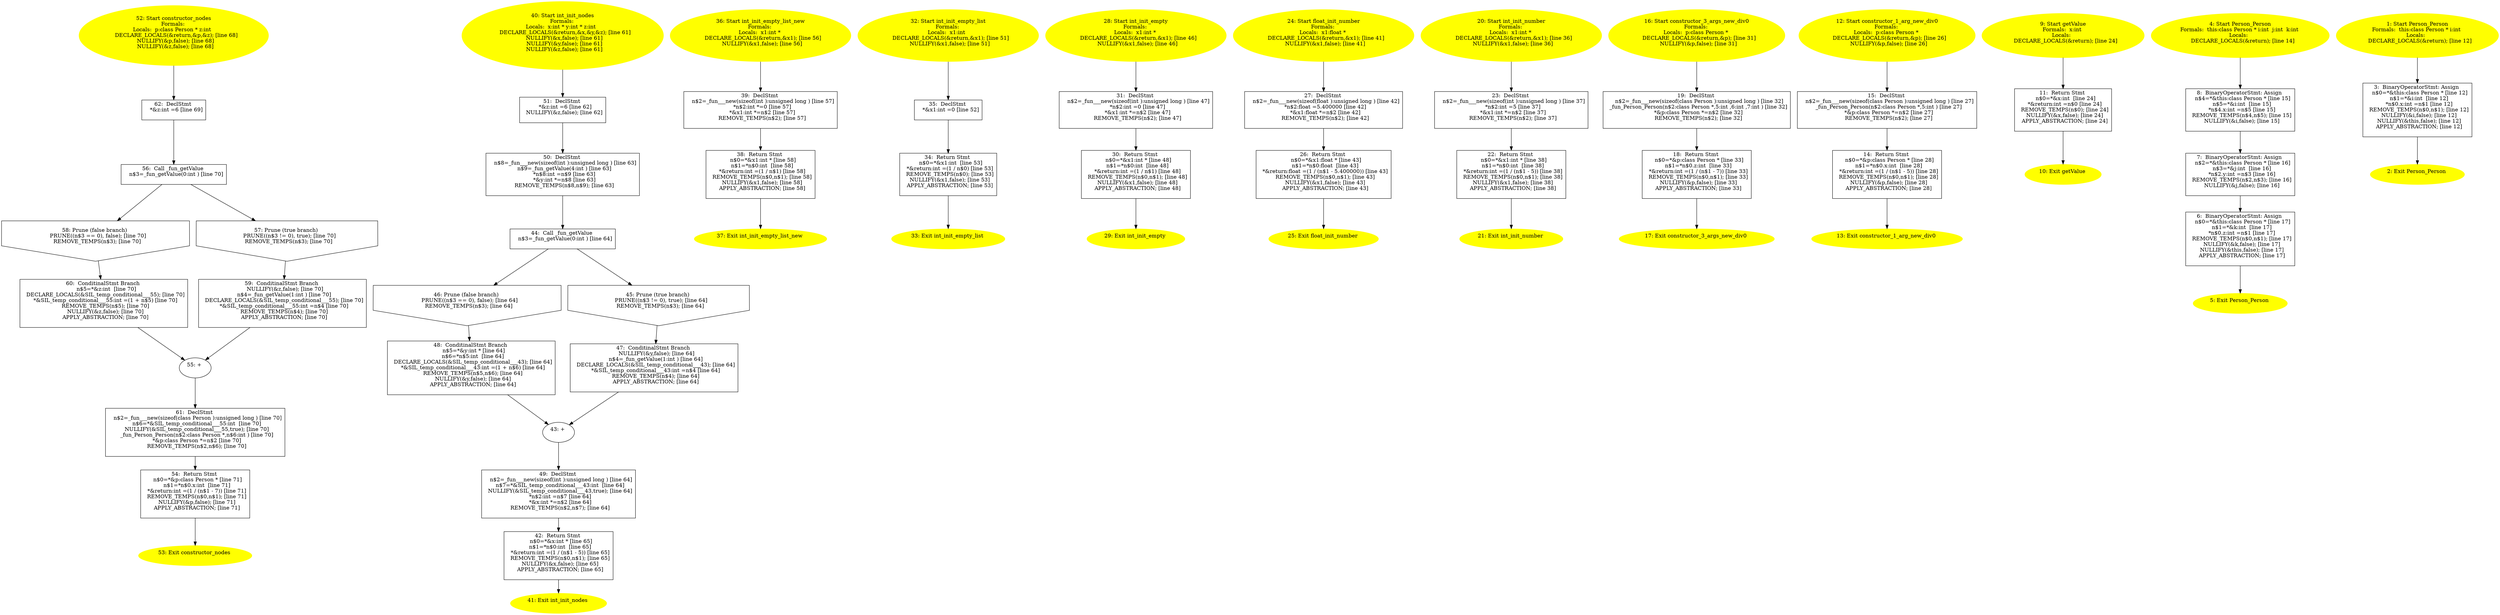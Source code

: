 digraph iCFG {
62 [label="62:  DeclStmt \n   *&z:int =6 [line 69]\n " shape="box"]
	

	 62 -> 56 ;
61 [label="61:  DeclStmt \n   n$2=_fun___new(sizeof(class Person ):unsigned long ) [line 70]\n  n$6=*&SIL_temp_conditional___55:int  [line 70]\n  NULLIFY(&SIL_temp_conditional___55,true); [line 70]\n  _fun_Person_Person(n$2:class Person *,n$6:int ) [line 70]\n  *&p:class Person *=n$2 [line 70]\n  REMOVE_TEMPS(n$2,n$6); [line 70]\n " shape="box"]
	

	 61 -> 54 ;
60 [label="60:  ConditinalStmt Branch \n   n$5=*&z:int  [line 70]\n  DECLARE_LOCALS(&SIL_temp_conditional___55); [line 70]\n  *&SIL_temp_conditional___55:int =(1 + n$5) [line 70]\n  REMOVE_TEMPS(n$5); [line 70]\n  NULLIFY(&z,false); [line 70]\n  APPLY_ABSTRACTION; [line 70]\n " shape="box"]
	

	 60 -> 55 ;
59 [label="59:  ConditinalStmt Branch \n   NULLIFY(&z,false); [line 70]\n  n$4=_fun_getValue(1:int ) [line 70]\n  DECLARE_LOCALS(&SIL_temp_conditional___55); [line 70]\n  *&SIL_temp_conditional___55:int =n$4 [line 70]\n  REMOVE_TEMPS(n$4); [line 70]\n  APPLY_ABSTRACTION; [line 70]\n " shape="box"]
	

	 59 -> 55 ;
58 [label="58: Prune (false branch) \n   PRUNE((n$3 == 0), false); [line 70]\n  REMOVE_TEMPS(n$3); [line 70]\n " shape="invhouse"]
	

	 58 -> 60 ;
57 [label="57: Prune (true branch) \n   PRUNE((n$3 != 0), true); [line 70]\n  REMOVE_TEMPS(n$3); [line 70]\n " shape="invhouse"]
	

	 57 -> 59 ;
56 [label="56:  Call _fun_getValue \n   n$3=_fun_getValue(0:int ) [line 70]\n " shape="box"]
	

	 56 -> 57 ;
	 56 -> 58 ;
55 [label="55: + \n  " ]
	

	 55 -> 61 ;
54 [label="54:  Return Stmt \n   n$0=*&p:class Person * [line 71]\n  n$1=*n$0.x:int  [line 71]\n  *&return:int =(1 / (n$1 - 7)) [line 71]\n  REMOVE_TEMPS(n$0,n$1); [line 71]\n  NULLIFY(&p,false); [line 71]\n  APPLY_ABSTRACTION; [line 71]\n " shape="box"]
	

	 54 -> 53 ;
53 [label="53: Exit constructor_nodes \n  " color=yellow style=filled]
	

52 [label="52: Start constructor_nodes\nFormals: \nLocals:  p:class Person * z:int  \n   DECLARE_LOCALS(&return,&p,&z); [line 68]\n  NULLIFY(&p,false); [line 68]\n  NULLIFY(&z,false); [line 68]\n " color=yellow style=filled]
	

	 52 -> 62 ;
51 [label="51:  DeclStmt \n   *&z:int =6 [line 62]\n  NULLIFY(&z,false); [line 62]\n " shape="box"]
	

	 51 -> 50 ;
50 [label="50:  DeclStmt \n   n$8=_fun___new(sizeof(int ):unsigned long ) [line 63]\n  n$9=_fun_getValue(4:int ) [line 63]\n  *n$8:int =n$9 [line 63]\n  *&y:int *=n$8 [line 63]\n  REMOVE_TEMPS(n$8,n$9); [line 63]\n " shape="box"]
	

	 50 -> 44 ;
49 [label="49:  DeclStmt \n   n$2=_fun___new(sizeof(int ):unsigned long ) [line 64]\n  n$7=*&SIL_temp_conditional___43:int  [line 64]\n  NULLIFY(&SIL_temp_conditional___43,true); [line 64]\n  *n$2:int =n$7 [line 64]\n  *&x:int *=n$2 [line 64]\n  REMOVE_TEMPS(n$2,n$7); [line 64]\n " shape="box"]
	

	 49 -> 42 ;
48 [label="48:  ConditinalStmt Branch \n   n$5=*&y:int * [line 64]\n  n$6=*n$5:int  [line 64]\n  DECLARE_LOCALS(&SIL_temp_conditional___43); [line 64]\n  *&SIL_temp_conditional___43:int =(1 + n$6) [line 64]\n  REMOVE_TEMPS(n$5,n$6); [line 64]\n  NULLIFY(&y,false); [line 64]\n  APPLY_ABSTRACTION; [line 64]\n " shape="box"]
	

	 48 -> 43 ;
47 [label="47:  ConditinalStmt Branch \n   NULLIFY(&y,false); [line 64]\n  n$4=_fun_getValue(1:int ) [line 64]\n  DECLARE_LOCALS(&SIL_temp_conditional___43); [line 64]\n  *&SIL_temp_conditional___43:int =n$4 [line 64]\n  REMOVE_TEMPS(n$4); [line 64]\n  APPLY_ABSTRACTION; [line 64]\n " shape="box"]
	

	 47 -> 43 ;
46 [label="46: Prune (false branch) \n   PRUNE((n$3 == 0), false); [line 64]\n  REMOVE_TEMPS(n$3); [line 64]\n " shape="invhouse"]
	

	 46 -> 48 ;
45 [label="45: Prune (true branch) \n   PRUNE((n$3 != 0), true); [line 64]\n  REMOVE_TEMPS(n$3); [line 64]\n " shape="invhouse"]
	

	 45 -> 47 ;
44 [label="44:  Call _fun_getValue \n   n$3=_fun_getValue(0:int ) [line 64]\n " shape="box"]
	

	 44 -> 45 ;
	 44 -> 46 ;
43 [label="43: + \n  " ]
	

	 43 -> 49 ;
42 [label="42:  Return Stmt \n   n$0=*&x:int * [line 65]\n  n$1=*n$0:int  [line 65]\n  *&return:int =(1 / (n$1 - 5)) [line 65]\n  REMOVE_TEMPS(n$0,n$1); [line 65]\n  NULLIFY(&x,false); [line 65]\n  APPLY_ABSTRACTION; [line 65]\n " shape="box"]
	

	 42 -> 41 ;
41 [label="41: Exit int_init_nodes \n  " color=yellow style=filled]
	

40 [label="40: Start int_init_nodes\nFormals: \nLocals:  x:int * y:int * z:int  \n   DECLARE_LOCALS(&return,&x,&y,&z); [line 61]\n  NULLIFY(&x,false); [line 61]\n  NULLIFY(&y,false); [line 61]\n  NULLIFY(&z,false); [line 61]\n " color=yellow style=filled]
	

	 40 -> 51 ;
39 [label="39:  DeclStmt \n   n$2=_fun___new(sizeof(int ):unsigned long ) [line 57]\n  *n$2:int *=0 [line 57]\n  *&x1:int *=n$2 [line 57]\n  REMOVE_TEMPS(n$2); [line 57]\n " shape="box"]
	

	 39 -> 38 ;
38 [label="38:  Return Stmt \n   n$0=*&x1:int * [line 58]\n  n$1=*n$0:int  [line 58]\n  *&return:int =(1 / n$1) [line 58]\n  REMOVE_TEMPS(n$0,n$1); [line 58]\n  NULLIFY(&x1,false); [line 58]\n  APPLY_ABSTRACTION; [line 58]\n " shape="box"]
	

	 38 -> 37 ;
37 [label="37: Exit int_init_empty_list_new \n  " color=yellow style=filled]
	

36 [label="36: Start int_init_empty_list_new\nFormals: \nLocals:  x1:int * \n   DECLARE_LOCALS(&return,&x1); [line 56]\n  NULLIFY(&x1,false); [line 56]\n " color=yellow style=filled]
	

	 36 -> 39 ;
35 [label="35:  DeclStmt \n   *&x1:int =0 [line 52]\n " shape="box"]
	

	 35 -> 34 ;
34 [label="34:  Return Stmt \n   n$0=*&x1:int  [line 53]\n  *&return:int =(1 / n$0) [line 53]\n  REMOVE_TEMPS(n$0); [line 53]\n  NULLIFY(&x1,false); [line 53]\n  APPLY_ABSTRACTION; [line 53]\n " shape="box"]
	

	 34 -> 33 ;
33 [label="33: Exit int_init_empty_list \n  " color=yellow style=filled]
	

32 [label="32: Start int_init_empty_list\nFormals: \nLocals:  x1:int  \n   DECLARE_LOCALS(&return,&x1); [line 51]\n  NULLIFY(&x1,false); [line 51]\n " color=yellow style=filled]
	

	 32 -> 35 ;
31 [label="31:  DeclStmt \n   n$2=_fun___new(sizeof(int ):unsigned long ) [line 47]\n  *n$2:int =0 [line 47]\n  *&x1:int *=n$2 [line 47]\n  REMOVE_TEMPS(n$2); [line 47]\n " shape="box"]
	

	 31 -> 30 ;
30 [label="30:  Return Stmt \n   n$0=*&x1:int * [line 48]\n  n$1=*n$0:int  [line 48]\n  *&return:int =(1 / n$1) [line 48]\n  REMOVE_TEMPS(n$0,n$1); [line 48]\n  NULLIFY(&x1,false); [line 48]\n  APPLY_ABSTRACTION; [line 48]\n " shape="box"]
	

	 30 -> 29 ;
29 [label="29: Exit int_init_empty \n  " color=yellow style=filled]
	

28 [label="28: Start int_init_empty\nFormals: \nLocals:  x1:int * \n   DECLARE_LOCALS(&return,&x1); [line 46]\n  NULLIFY(&x1,false); [line 46]\n " color=yellow style=filled]
	

	 28 -> 31 ;
27 [label="27:  DeclStmt \n   n$2=_fun___new(sizeof(float ):unsigned long ) [line 42]\n  *n$2:float =5.400000 [line 42]\n  *&x1:float *=n$2 [line 42]\n  REMOVE_TEMPS(n$2); [line 42]\n " shape="box"]
	

	 27 -> 26 ;
26 [label="26:  Return Stmt \n   n$0=*&x1:float * [line 43]\n  n$1=*n$0:float  [line 43]\n  *&return:float =(1 / (n$1 - 5.400000)) [line 43]\n  REMOVE_TEMPS(n$0,n$1); [line 43]\n  NULLIFY(&x1,false); [line 43]\n  APPLY_ABSTRACTION; [line 43]\n " shape="box"]
	

	 26 -> 25 ;
25 [label="25: Exit float_init_number \n  " color=yellow style=filled]
	

24 [label="24: Start float_init_number\nFormals: \nLocals:  x1:float * \n   DECLARE_LOCALS(&return,&x1); [line 41]\n  NULLIFY(&x1,false); [line 41]\n " color=yellow style=filled]
	

	 24 -> 27 ;
23 [label="23:  DeclStmt \n   n$2=_fun___new(sizeof(int ):unsigned long ) [line 37]\n  *n$2:int =5 [line 37]\n  *&x1:int *=n$2 [line 37]\n  REMOVE_TEMPS(n$2); [line 37]\n " shape="box"]
	

	 23 -> 22 ;
22 [label="22:  Return Stmt \n   n$0=*&x1:int * [line 38]\n  n$1=*n$0:int  [line 38]\n  *&return:int =(1 / (n$1 - 5)) [line 38]\n  REMOVE_TEMPS(n$0,n$1); [line 38]\n  NULLIFY(&x1,false); [line 38]\n  APPLY_ABSTRACTION; [line 38]\n " shape="box"]
	

	 22 -> 21 ;
21 [label="21: Exit int_init_number \n  " color=yellow style=filled]
	

20 [label="20: Start int_init_number\nFormals: \nLocals:  x1:int * \n   DECLARE_LOCALS(&return,&x1); [line 36]\n  NULLIFY(&x1,false); [line 36]\n " color=yellow style=filled]
	

	 20 -> 23 ;
19 [label="19:  DeclStmt \n   n$2=_fun___new(sizeof(class Person ):unsigned long ) [line 32]\n  _fun_Person_Person(n$2:class Person *,5:int ,6:int ,7:int ) [line 32]\n  *&p:class Person *=n$2 [line 32]\n  REMOVE_TEMPS(n$2); [line 32]\n " shape="box"]
	

	 19 -> 18 ;
18 [label="18:  Return Stmt \n   n$0=*&p:class Person * [line 33]\n  n$1=*n$0.z:int  [line 33]\n  *&return:int =(1 / (n$1 - 7)) [line 33]\n  REMOVE_TEMPS(n$0,n$1); [line 33]\n  NULLIFY(&p,false); [line 33]\n  APPLY_ABSTRACTION; [line 33]\n " shape="box"]
	

	 18 -> 17 ;
17 [label="17: Exit constructor_3_args_new_div0 \n  " color=yellow style=filled]
	

16 [label="16: Start constructor_3_args_new_div0\nFormals: \nLocals:  p:class Person * \n   DECLARE_LOCALS(&return,&p); [line 31]\n  NULLIFY(&p,false); [line 31]\n " color=yellow style=filled]
	

	 16 -> 19 ;
15 [label="15:  DeclStmt \n   n$2=_fun___new(sizeof(class Person ):unsigned long ) [line 27]\n  _fun_Person_Person(n$2:class Person *,5:int ) [line 27]\n  *&p:class Person *=n$2 [line 27]\n  REMOVE_TEMPS(n$2); [line 27]\n " shape="box"]
	

	 15 -> 14 ;
14 [label="14:  Return Stmt \n   n$0=*&p:class Person * [line 28]\n  n$1=*n$0.x:int  [line 28]\n  *&return:int =(1 / (n$1 - 5)) [line 28]\n  REMOVE_TEMPS(n$0,n$1); [line 28]\n  NULLIFY(&p,false); [line 28]\n  APPLY_ABSTRACTION; [line 28]\n " shape="box"]
	

	 14 -> 13 ;
13 [label="13: Exit constructor_1_arg_new_div0 \n  " color=yellow style=filled]
	

12 [label="12: Start constructor_1_arg_new_div0\nFormals: \nLocals:  p:class Person * \n   DECLARE_LOCALS(&return,&p); [line 26]\n  NULLIFY(&p,false); [line 26]\n " color=yellow style=filled]
	

	 12 -> 15 ;
11 [label="11:  Return Stmt \n   n$0=*&x:int  [line 24]\n  *&return:int =n$0 [line 24]\n  REMOVE_TEMPS(n$0); [line 24]\n  NULLIFY(&x,false); [line 24]\n  APPLY_ABSTRACTION; [line 24]\n " shape="box"]
	

	 11 -> 10 ;
10 [label="10: Exit getValue \n  " color=yellow style=filled]
	

9 [label="9: Start getValue\nFormals:  x:int \nLocals:  \n   DECLARE_LOCALS(&return); [line 24]\n " color=yellow style=filled]
	

	 9 -> 11 ;
8 [label="8:  BinaryOperatorStmt: Assign \n   n$4=*&this:class Person * [line 15]\n  n$5=*&i:int  [line 15]\n  *n$4.x:int =n$5 [line 15]\n  REMOVE_TEMPS(n$4,n$5); [line 15]\n  NULLIFY(&i,false); [line 15]\n " shape="box"]
	

	 8 -> 7 ;
7 [label="7:  BinaryOperatorStmt: Assign \n   n$2=*&this:class Person * [line 16]\n  n$3=*&j:int  [line 16]\n  *n$2.y:int =n$3 [line 16]\n  REMOVE_TEMPS(n$2,n$3); [line 16]\n  NULLIFY(&j,false); [line 16]\n " shape="box"]
	

	 7 -> 6 ;
6 [label="6:  BinaryOperatorStmt: Assign \n   n$0=*&this:class Person * [line 17]\n  n$1=*&k:int  [line 17]\n  *n$0.z:int =n$1 [line 17]\n  REMOVE_TEMPS(n$0,n$1); [line 17]\n  NULLIFY(&k,false); [line 17]\n  NULLIFY(&this,false); [line 17]\n  APPLY_ABSTRACTION; [line 17]\n " shape="box"]
	

	 6 -> 5 ;
5 [label="5: Exit Person_Person \n  " color=yellow style=filled]
	

4 [label="4: Start Person_Person\nFormals:  this:class Person * i:int  j:int  k:int \nLocals:  \n   DECLARE_LOCALS(&return); [line 14]\n " color=yellow style=filled]
	

	 4 -> 8 ;
3 [label="3:  BinaryOperatorStmt: Assign \n   n$0=*&this:class Person * [line 12]\n  n$1=*&i:int  [line 12]\n  *n$0.x:int =n$1 [line 12]\n  REMOVE_TEMPS(n$0,n$1); [line 12]\n  NULLIFY(&i,false); [line 12]\n  NULLIFY(&this,false); [line 12]\n  APPLY_ABSTRACTION; [line 12]\n " shape="box"]
	

	 3 -> 2 ;
2 [label="2: Exit Person_Person \n  " color=yellow style=filled]
	

1 [label="1: Start Person_Person\nFormals:  this:class Person * i:int \nLocals:  \n   DECLARE_LOCALS(&return); [line 12]\n " color=yellow style=filled]
	

	 1 -> 3 ;
}
